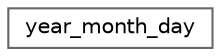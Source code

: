 digraph "类继承关系图"
{
 // LATEX_PDF_SIZE
  bgcolor="transparent";
  edge [fontname=Helvetica,fontsize=10,labelfontname=Helvetica,labelfontsize=10];
  node [fontname=Helvetica,fontsize=10,shape=box,height=0.2,width=0.4];
  rankdir="LR";
  Node0 [id="Node000000",label="year_month_day",height=0.2,width=0.4,color="grey40", fillcolor="white", style="filled",URL="$classyear__month__day.html",tooltip=" "];
}
